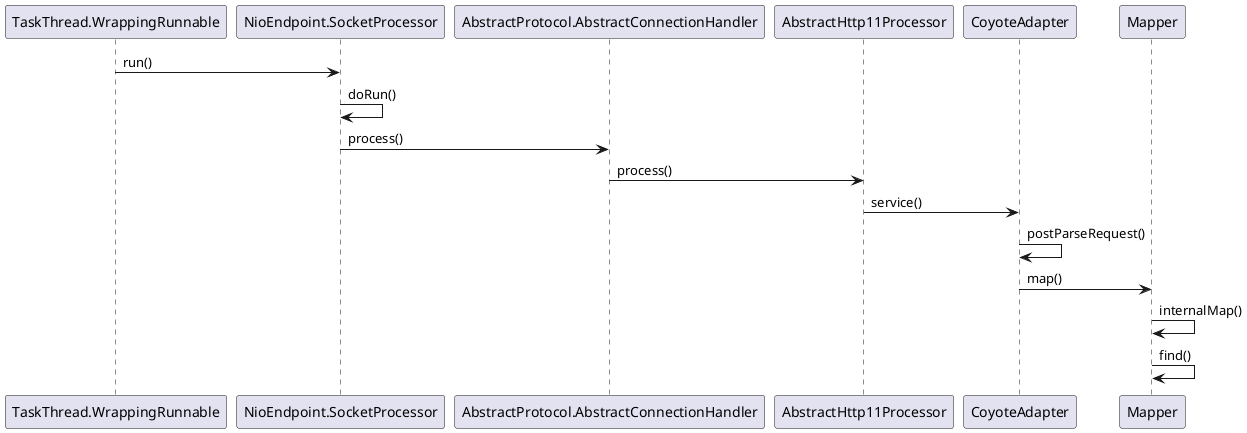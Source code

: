 @startuml

 TaskThread.WrappingRunnable -> NioEndpoint.SocketProcessor :run()
 NioEndpoint.SocketProcessor -> NioEndpoint.SocketProcessor :doRun()
 NioEndpoint.SocketProcessor -> AbstractProtocol.AbstractConnectionHandler :process()
 AbstractProtocol.AbstractConnectionHandler -> AbstractHttp11Processor :process()
 AbstractHttp11Processor -> CoyoteAdapter :service()
 CoyoteAdapter -> CoyoteAdapter :postParseRequest()
 CoyoteAdapter -> Mapper :map()
 Mapper -> Mapper :internalMap()
 Mapper -> Mapper :find()

@enduml